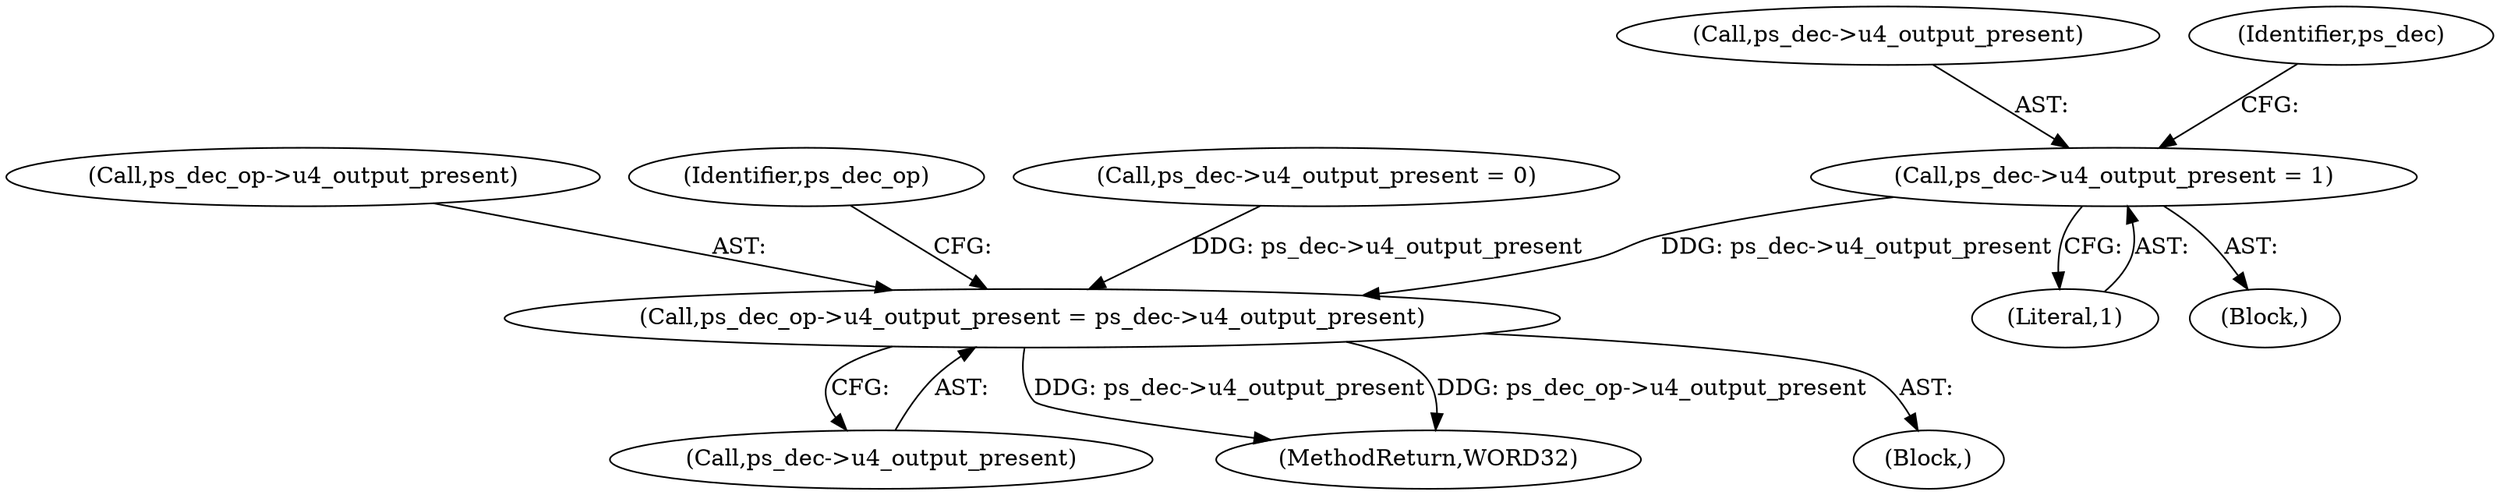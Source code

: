 digraph "0_Android_e86d3cfd2bc28dac421092106751e5638d54a848@pointer" {
"1000786" [label="(Call,ps_dec->u4_output_present = 1)"];
"1000820" [label="(Call,ps_dec_op->u4_output_present = ps_dec->u4_output_present)"];
"1000820" [label="(Call,ps_dec_op->u4_output_present = ps_dec->u4_output_present)"];
"1000787" [label="(Call,ps_dec->u4_output_present)"];
"1000792" [label="(Identifier,ps_dec)"];
"1000821" [label="(Call,ps_dec_op->u4_output_present)"];
"1000790" [label="(Literal,1)"];
"1000829" [label="(Identifier,ps_dec_op)"];
"1000343" [label="(Call,ps_dec->u4_output_present = 0)"];
"1000824" [label="(Call,ps_dec->u4_output_present)"];
"1000786" [label="(Call,ps_dec->u4_output_present = 1)"];
"1000739" [label="(Block,)"];
"1002272" [label="(MethodReturn,WORD32)"];
"1000707" [label="(Block,)"];
"1000786" -> "1000739"  [label="AST: "];
"1000786" -> "1000790"  [label="CFG: "];
"1000787" -> "1000786"  [label="AST: "];
"1000790" -> "1000786"  [label="AST: "];
"1000792" -> "1000786"  [label="CFG: "];
"1000786" -> "1000820"  [label="DDG: ps_dec->u4_output_present"];
"1000820" -> "1000707"  [label="AST: "];
"1000820" -> "1000824"  [label="CFG: "];
"1000821" -> "1000820"  [label="AST: "];
"1000824" -> "1000820"  [label="AST: "];
"1000829" -> "1000820"  [label="CFG: "];
"1000820" -> "1002272"  [label="DDG: ps_dec->u4_output_present"];
"1000820" -> "1002272"  [label="DDG: ps_dec_op->u4_output_present"];
"1000343" -> "1000820"  [label="DDG: ps_dec->u4_output_present"];
}
